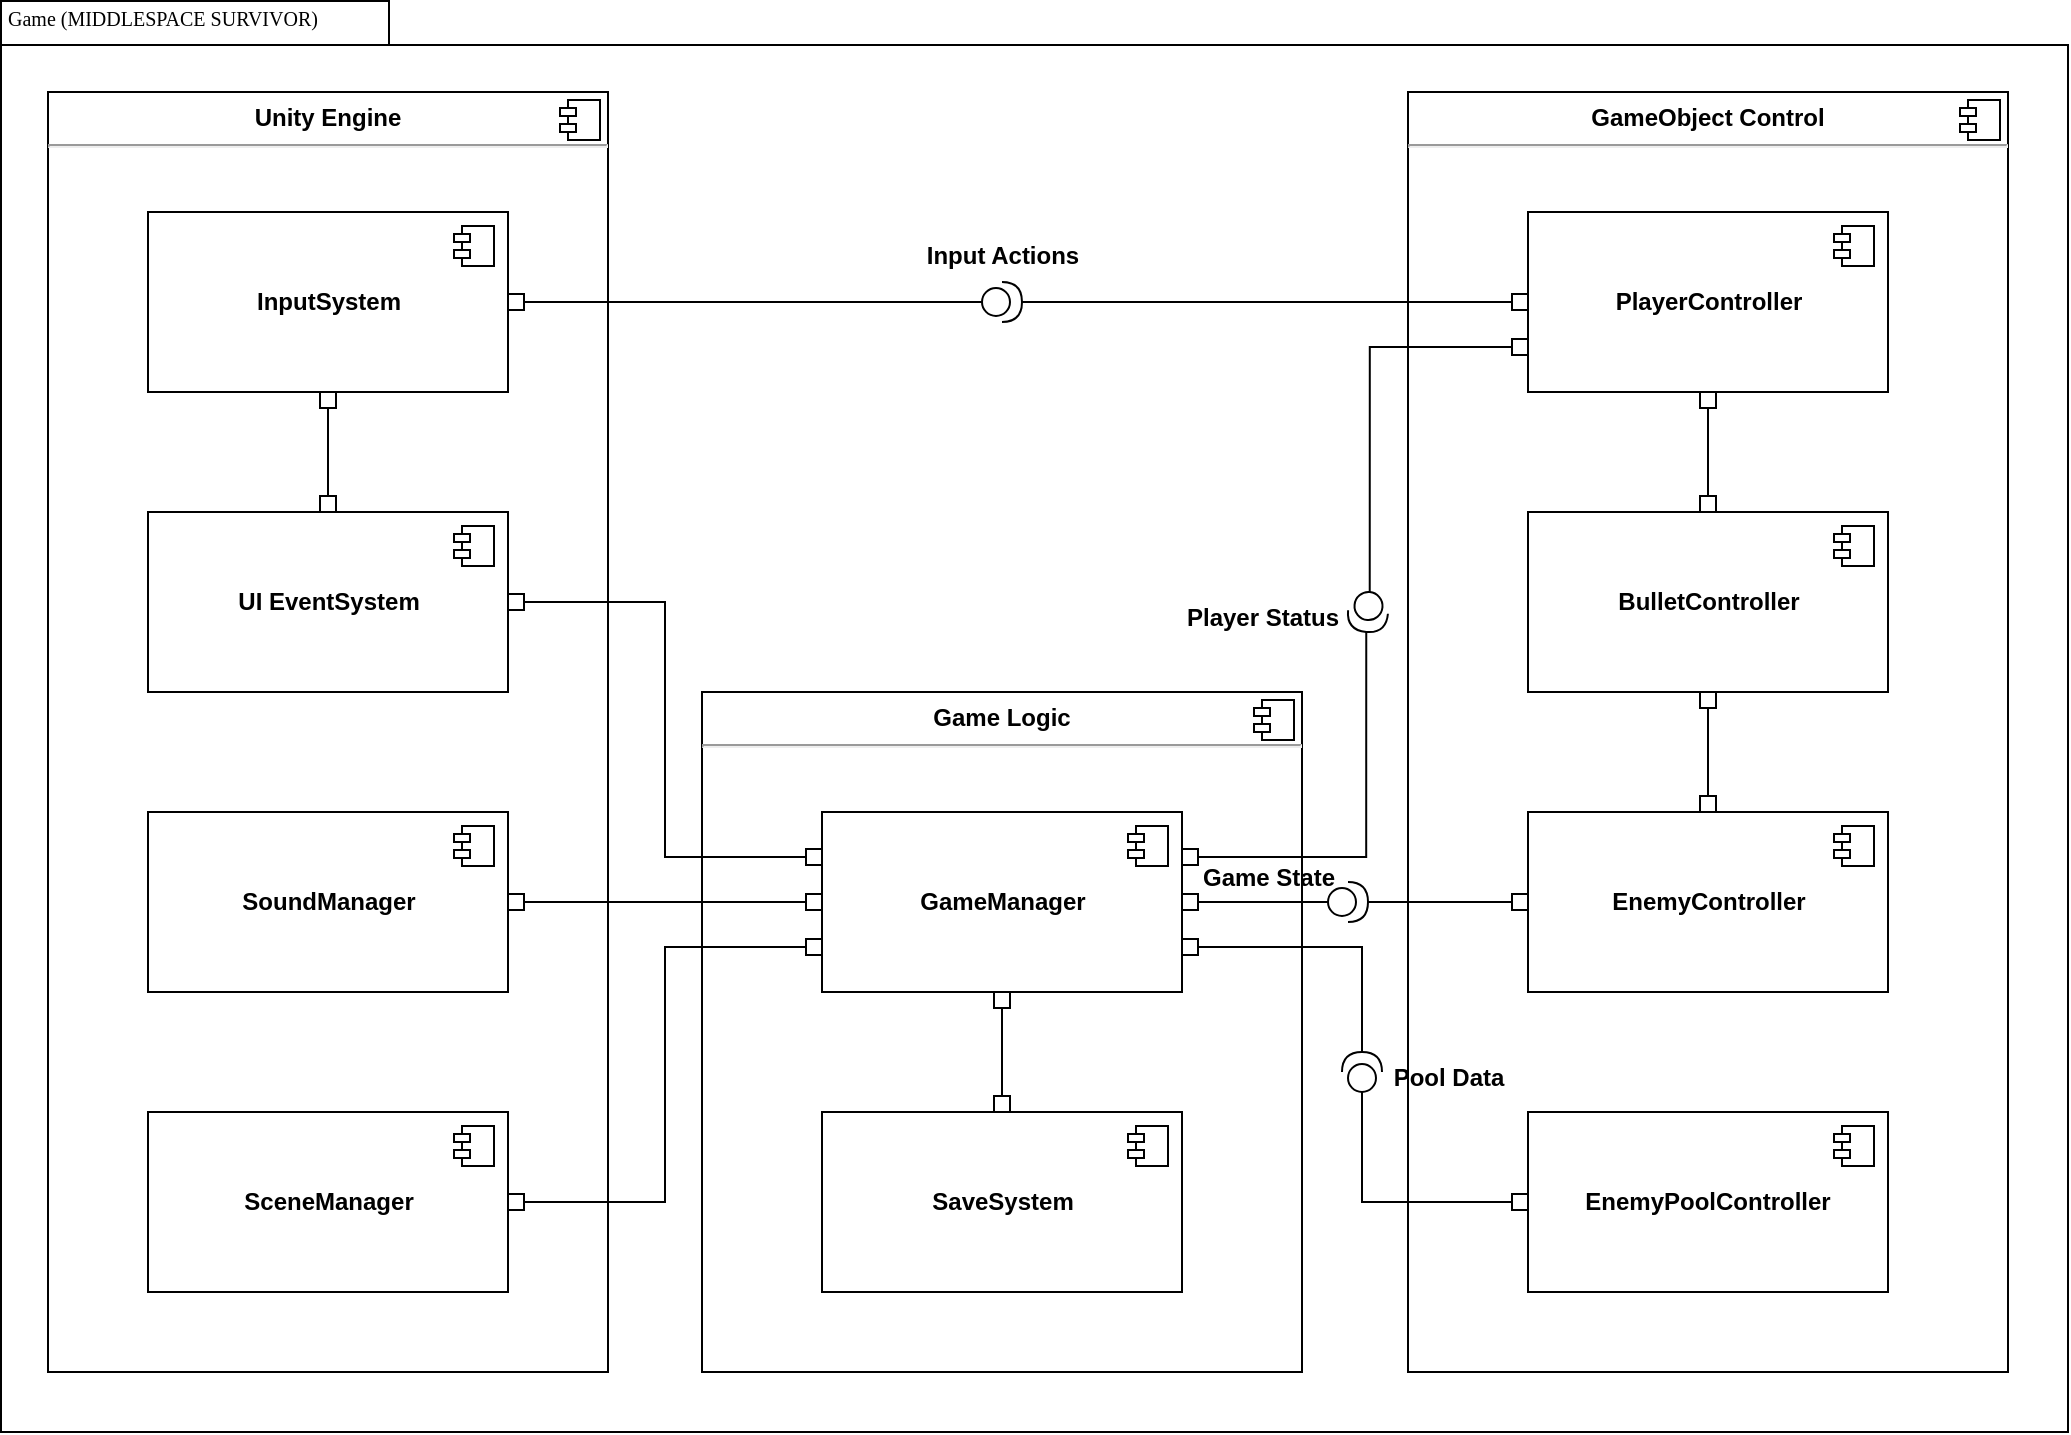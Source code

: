 <mxfile version="21.1.2" type="device">
  <diagram name="Page-1" id="b5b7bab2-c9e2-2cf4-8b2a-24fd1a2a6d21">
    <mxGraphModel dx="1418" dy="828" grid="1" gridSize="10" guides="1" tooltips="1" connect="1" arrows="1" fold="1" page="1" pageScale="1" pageWidth="827" pageHeight="1169" background="none" math="0" shadow="0">
      <root>
        <mxCell id="0" />
        <mxCell id="1" parent="0" />
        <mxCell id="6e0c8c40b5770093-72" value="" style="shape=folder;fontStyle=1;spacingTop=10;tabWidth=194;tabHeight=22;tabPosition=left;html=1;rounded=0;shadow=0;comic=0;labelBackgroundColor=none;strokeWidth=1;fillColor=none;fontFamily=Verdana;fontSize=10;align=center;" parent="1" vertex="1">
          <mxGeometry x="326.5" y="114.5" width="1033.5" height="715.5" as="geometry" />
        </mxCell>
        <mxCell id="cPn8xICKCPssiyTw_N1M-10" value="&lt;p style=&quot;margin:0px;margin-top:6px;text-align:center;&quot;&gt;&lt;b&gt;GameObject Control&lt;/b&gt;&lt;/p&gt;&lt;hr&gt;&lt;p style=&quot;margin:0px;margin-left:8px;&quot;&gt;&lt;br&gt;&lt;/p&gt;" style="align=left;overflow=fill;html=1;dropTarget=0;whiteSpace=wrap;" parent="1" vertex="1">
          <mxGeometry x="1030" y="160" width="300" height="640" as="geometry" />
        </mxCell>
        <mxCell id="cPn8xICKCPssiyTw_N1M-11" value="" style="shape=component;jettyWidth=8;jettyHeight=4;" parent="cPn8xICKCPssiyTw_N1M-10" vertex="1">
          <mxGeometry x="1" width="20" height="20" relative="1" as="geometry">
            <mxPoint x="-24" y="4" as="offset" />
          </mxGeometry>
        </mxCell>
        <mxCell id="cPn8xICKCPssiyTw_N1M-5" value="&lt;p style=&quot;margin:0px;margin-top:6px;text-align:center;&quot;&gt;&lt;b&gt;Game Logic&lt;/b&gt;&lt;/p&gt;&lt;hr&gt;&lt;p style=&quot;margin:0px;margin-left:8px;&quot;&gt;&lt;br&gt;&lt;/p&gt;" style="align=left;overflow=fill;html=1;dropTarget=0;whiteSpace=wrap;" parent="1" vertex="1">
          <mxGeometry x="677" y="460" width="300" height="340" as="geometry" />
        </mxCell>
        <mxCell id="cPn8xICKCPssiyTw_N1M-6" value="" style="shape=component;jettyWidth=8;jettyHeight=4;" parent="cPn8xICKCPssiyTw_N1M-5" vertex="1">
          <mxGeometry x="1" width="20" height="20" relative="1" as="geometry">
            <mxPoint x="-24" y="4" as="offset" />
          </mxGeometry>
        </mxCell>
        <mxCell id="6e0c8c40b5770093-73" value="Game (MIDDLESPACE SURVIVOR)" style="text;html=1;align=left;verticalAlign=top;spacingTop=-4;fontSize=10;fontFamily=Verdana" parent="1" vertex="1">
          <mxGeometry x="327.5" y="114.5" width="130" height="20" as="geometry" />
        </mxCell>
        <mxCell id="Y_9MbXlN_C-lC3VH6fa1-17" style="rounded=0;orthogonalLoop=1;jettySize=auto;html=1;exitX=0;exitY=0.5;exitDx=0;exitDy=0;entryX=0;entryY=0.75;entryDx=0;entryDy=0;startArrow=none;startFill=0;endArrow=box;endFill=0;exitPerimeter=0;edgeStyle=orthogonalEdgeStyle;" parent="1" source="cPn8xICKCPssiyTw_N1M-16" target="Y_9MbXlN_C-lC3VH6fa1-13" edge="1">
          <mxGeometry relative="1" as="geometry" />
        </mxCell>
        <mxCell id="Y_9MbXlN_C-lC3VH6fa1-26" style="edgeStyle=none;rounded=0;orthogonalLoop=1;jettySize=auto;html=1;exitX=0.5;exitY=1;exitDx=0;exitDy=0;entryX=0.5;entryY=0;entryDx=0;entryDy=0;endArrow=box;endFill=0;startArrow=box;startFill=0;" parent="1" source="Y_9MbXlN_C-lC3VH6fa1-1" target="Y_9MbXlN_C-lC3VH6fa1-11" edge="1">
          <mxGeometry relative="1" as="geometry" />
        </mxCell>
        <mxCell id="Y_9MbXlN_C-lC3VH6fa1-29" style="edgeStyle=elbowEdgeStyle;rounded=0;orthogonalLoop=1;jettySize=auto;html=1;exitX=1;exitY=0.5;exitDx=0;exitDy=0;entryX=0;entryY=0.5;entryDx=0;entryDy=0;startArrow=none;startFill=0;endArrow=box;endFill=0;" parent="1" source="-nUrAMa8Smj4EhqOPOkb-2" target="Y_9MbXlN_C-lC3VH6fa1-27" edge="1">
          <mxGeometry relative="1" as="geometry" />
        </mxCell>
        <mxCell id="Y_9MbXlN_C-lC3VH6fa1-1" value="&lt;b&gt;GameManager&lt;/b&gt;" style="html=1;dropTarget=0;" parent="1" vertex="1">
          <mxGeometry x="737" y="520" width="180" height="90" as="geometry" />
        </mxCell>
        <mxCell id="Y_9MbXlN_C-lC3VH6fa1-2" value="" style="shape=module;jettyWidth=8;jettyHeight=4;" parent="Y_9MbXlN_C-lC3VH6fa1-1" vertex="1">
          <mxGeometry x="1" width="20" height="20" relative="1" as="geometry">
            <mxPoint x="-27" y="7" as="offset" />
          </mxGeometry>
        </mxCell>
        <mxCell id="cPn8xICKCPssiyTw_N1M-3" value="&lt;p style=&quot;margin:0px;margin-top:6px;text-align:center;&quot;&gt;&lt;b&gt;Unity Engine&lt;/b&gt;&lt;/p&gt;&lt;hr&gt;&lt;p style=&quot;margin:0px;margin-left:8px;&quot;&gt;&lt;br&gt;&lt;br&gt;&lt;/p&gt;" style="align=left;overflow=fill;html=1;dropTarget=0;whiteSpace=wrap;" parent="1" vertex="1">
          <mxGeometry x="350" y="160" width="280" height="640" as="geometry" />
        </mxCell>
        <mxCell id="cPn8xICKCPssiyTw_N1M-4" value="" style="shape=component;jettyWidth=8;jettyHeight=4;" parent="cPn8xICKCPssiyTw_N1M-3" vertex="1">
          <mxGeometry x="1" width="20" height="20" relative="1" as="geometry">
            <mxPoint x="-24" y="4" as="offset" />
          </mxGeometry>
        </mxCell>
        <mxCell id="Y_9MbXlN_C-lC3VH6fa1-3" value="&lt;b&gt;SoundManager&lt;/b&gt;" style="html=1;dropTarget=0;" parent="1" vertex="1">
          <mxGeometry x="400" y="520" width="180" height="90" as="geometry" />
        </mxCell>
        <mxCell id="Y_9MbXlN_C-lC3VH6fa1-4" value="" style="shape=module;jettyWidth=8;jettyHeight=4;" parent="Y_9MbXlN_C-lC3VH6fa1-3" vertex="1">
          <mxGeometry x="1" width="20" height="20" relative="1" as="geometry">
            <mxPoint x="-27" y="7" as="offset" />
          </mxGeometry>
        </mxCell>
        <mxCell id="Y_9MbXlN_C-lC3VH6fa1-5" value="&lt;b&gt;SceneManager&lt;/b&gt;" style="html=1;dropTarget=0;" parent="1" vertex="1">
          <mxGeometry x="400" y="670" width="180" height="90" as="geometry" />
        </mxCell>
        <mxCell id="Y_9MbXlN_C-lC3VH6fa1-6" value="" style="shape=module;jettyWidth=8;jettyHeight=4;" parent="Y_9MbXlN_C-lC3VH6fa1-5" vertex="1">
          <mxGeometry x="1" width="20" height="20" relative="1" as="geometry">
            <mxPoint x="-27" y="7" as="offset" />
          </mxGeometry>
        </mxCell>
        <mxCell id="Y_9MbXlN_C-lC3VH6fa1-22" style="edgeStyle=elbowEdgeStyle;rounded=0;orthogonalLoop=1;jettySize=auto;html=1;exitX=1;exitY=0.5;exitDx=0;exitDy=0;entryX=0;entryY=0.25;entryDx=0;entryDy=0;endArrow=box;endFill=0;startArrow=box;startFill=0;" parent="1" source="Y_9MbXlN_C-lC3VH6fa1-7" target="Y_9MbXlN_C-lC3VH6fa1-1" edge="1">
          <mxGeometry relative="1" as="geometry" />
        </mxCell>
        <mxCell id="Y_9MbXlN_C-lC3VH6fa1-7" value="&lt;b&gt;UI EventSystem&lt;/b&gt;" style="html=1;dropTarget=0;" parent="1" vertex="1">
          <mxGeometry x="400" y="370" width="180" height="90" as="geometry" />
        </mxCell>
        <mxCell id="Y_9MbXlN_C-lC3VH6fa1-8" value="" style="shape=module;jettyWidth=8;jettyHeight=4;" parent="Y_9MbXlN_C-lC3VH6fa1-7" vertex="1">
          <mxGeometry x="1" width="20" height="20" relative="1" as="geometry">
            <mxPoint x="-27" y="7" as="offset" />
          </mxGeometry>
        </mxCell>
        <mxCell id="Y_9MbXlN_C-lC3VH6fa1-19" style="edgeStyle=none;rounded=0;orthogonalLoop=1;jettySize=auto;html=1;exitX=1;exitY=0.5;exitDx=0;exitDy=0;entryX=0;entryY=0;entryDx=0;entryDy=0;strokeColor=none;" parent="1" source="cPn8xICKCPssiyTw_N1M-17" target="Y_9MbXlN_C-lC3VH6fa1-13" edge="1">
          <mxGeometry relative="1" as="geometry" />
        </mxCell>
        <mxCell id="Y_9MbXlN_C-lC3VH6fa1-21" style="edgeStyle=none;rounded=0;orthogonalLoop=1;jettySize=auto;html=1;exitX=0.5;exitY=1;exitDx=0;exitDy=0;entryX=0.5;entryY=0;entryDx=0;entryDy=0;startArrow=box;startFill=0;endArrow=box;endFill=0;" parent="1" source="Y_9MbXlN_C-lC3VH6fa1-9" target="Y_9MbXlN_C-lC3VH6fa1-7" edge="1">
          <mxGeometry relative="1" as="geometry" />
        </mxCell>
        <mxCell id="Y_9MbXlN_C-lC3VH6fa1-9" value="&lt;b&gt;InputSystem&lt;/b&gt;" style="html=1;dropTarget=0;" parent="1" vertex="1">
          <mxGeometry x="400" y="220" width="180" height="90" as="geometry" />
        </mxCell>
        <mxCell id="Y_9MbXlN_C-lC3VH6fa1-10" value="" style="shape=module;jettyWidth=8;jettyHeight=4;" parent="Y_9MbXlN_C-lC3VH6fa1-9" vertex="1">
          <mxGeometry x="1" width="20" height="20" relative="1" as="geometry">
            <mxPoint x="-27" y="7" as="offset" />
          </mxGeometry>
        </mxCell>
        <mxCell id="Y_9MbXlN_C-lC3VH6fa1-11" value="&lt;b&gt;SaveSystem&lt;/b&gt;" style="html=1;dropTarget=0;" parent="1" vertex="1">
          <mxGeometry x="737" y="670" width="180" height="90" as="geometry" />
        </mxCell>
        <mxCell id="Y_9MbXlN_C-lC3VH6fa1-12" value="" style="shape=module;jettyWidth=8;jettyHeight=4;" parent="Y_9MbXlN_C-lC3VH6fa1-11" vertex="1">
          <mxGeometry x="1" width="20" height="20" relative="1" as="geometry">
            <mxPoint x="-27" y="7" as="offset" />
          </mxGeometry>
        </mxCell>
        <mxCell id="Y_9MbXlN_C-lC3VH6fa1-25" style="edgeStyle=none;rounded=0;orthogonalLoop=1;jettySize=auto;html=1;exitX=0.5;exitY=1;exitDx=0;exitDy=0;entryX=0.5;entryY=0;entryDx=0;entryDy=0;endArrow=box;endFill=0;startArrow=box;startFill=0;" parent="1" source="Y_9MbXlN_C-lC3VH6fa1-13" target="Y_9MbXlN_C-lC3VH6fa1-15" edge="1">
          <mxGeometry relative="1" as="geometry" />
        </mxCell>
        <mxCell id="Y_9MbXlN_C-lC3VH6fa1-13" value="&lt;b&gt;PlayerController&lt;/b&gt;" style="html=1;dropTarget=0;" parent="1" vertex="1">
          <mxGeometry x="1090" y="220" width="180" height="90" as="geometry" />
        </mxCell>
        <mxCell id="Y_9MbXlN_C-lC3VH6fa1-14" value="" style="shape=module;jettyWidth=8;jettyHeight=4;" parent="Y_9MbXlN_C-lC3VH6fa1-13" vertex="1">
          <mxGeometry x="1" width="20" height="20" relative="1" as="geometry">
            <mxPoint x="-27" y="7" as="offset" />
          </mxGeometry>
        </mxCell>
        <mxCell id="Y_9MbXlN_C-lC3VH6fa1-15" value="&lt;b&gt;BulletController&lt;/b&gt;" style="html=1;dropTarget=0;" parent="1" vertex="1">
          <mxGeometry x="1090" y="370" width="180" height="90" as="geometry" />
        </mxCell>
        <mxCell id="Y_9MbXlN_C-lC3VH6fa1-16" value="" style="shape=module;jettyWidth=8;jettyHeight=4;" parent="Y_9MbXlN_C-lC3VH6fa1-15" vertex="1">
          <mxGeometry x="1" width="20" height="20" relative="1" as="geometry">
            <mxPoint x="-27" y="7" as="offset" />
          </mxGeometry>
        </mxCell>
        <mxCell id="Y_9MbXlN_C-lC3VH6fa1-30" style="edgeStyle=none;rounded=0;orthogonalLoop=1;jettySize=auto;html=1;exitX=0.5;exitY=0;exitDx=0;exitDy=0;entryX=0.5;entryY=1;entryDx=0;entryDy=0;endArrow=box;endFill=0;startArrow=box;startFill=0;" parent="1" source="Y_9MbXlN_C-lC3VH6fa1-27" target="Y_9MbXlN_C-lC3VH6fa1-15" edge="1">
          <mxGeometry relative="1" as="geometry" />
        </mxCell>
        <mxCell id="Y_9MbXlN_C-lC3VH6fa1-27" value="&lt;b&gt;EnemyController&lt;/b&gt;" style="html=1;dropTarget=0;" parent="1" vertex="1">
          <mxGeometry x="1090" y="520" width="180" height="90" as="geometry" />
        </mxCell>
        <mxCell id="Y_9MbXlN_C-lC3VH6fa1-28" value="" style="shape=module;jettyWidth=8;jettyHeight=4;" parent="Y_9MbXlN_C-lC3VH6fa1-27" vertex="1">
          <mxGeometry x="1" width="20" height="20" relative="1" as="geometry">
            <mxPoint x="-27" y="7" as="offset" />
          </mxGeometry>
        </mxCell>
        <mxCell id="Y_9MbXlN_C-lC3VH6fa1-23" style="edgeStyle=elbowEdgeStyle;rounded=0;orthogonalLoop=1;jettySize=auto;html=1;exitX=0;exitY=0.75;exitDx=0;exitDy=0;entryX=1;entryY=0.5;entryDx=0;entryDy=0;endArrow=box;endFill=0;startArrow=box;startFill=0;" parent="1" source="Y_9MbXlN_C-lC3VH6fa1-1" target="Y_9MbXlN_C-lC3VH6fa1-5" edge="1">
          <mxGeometry relative="1" as="geometry" />
        </mxCell>
        <mxCell id="Y_9MbXlN_C-lC3VH6fa1-24" style="edgeStyle=none;rounded=0;orthogonalLoop=1;jettySize=auto;html=1;exitX=0;exitY=0.5;exitDx=0;exitDy=0;entryX=1;entryY=0.5;entryDx=0;entryDy=0;endArrow=box;endFill=0;startArrow=box;startFill=0;" parent="1" source="Y_9MbXlN_C-lC3VH6fa1-1" target="Y_9MbXlN_C-lC3VH6fa1-3" edge="1">
          <mxGeometry relative="1" as="geometry" />
        </mxCell>
        <mxCell id="Y_9MbXlN_C-lC3VH6fa1-20" style="edgeStyle=none;rounded=0;orthogonalLoop=1;jettySize=auto;html=1;exitX=1;exitY=0.5;exitDx=0;exitDy=0;entryX=0;entryY=0.5;entryDx=0;entryDy=0;endArrow=box;endFill=0;startArrow=none;startFill=0;jumpStyle=none;" parent="1" source="cPn8xICKCPssiyTw_N1M-14" target="Y_9MbXlN_C-lC3VH6fa1-13" edge="1">
          <mxGeometry relative="1" as="geometry" />
        </mxCell>
        <mxCell id="cPn8xICKCPssiyTw_N1M-9" style="edgeStyle=orthogonalEdgeStyle;rounded=0;orthogonalLoop=1;jettySize=auto;html=1;exitX=1;exitY=0.5;exitDx=0;exitDy=0;entryX=1;entryY=0.75;entryDx=0;entryDy=0;endArrow=box;endFill=0;startArrow=none;startFill=0;exitPerimeter=0;" parent="1" source="cPn8xICKCPssiyTw_N1M-24" target="Y_9MbXlN_C-lC3VH6fa1-1" edge="1">
          <mxGeometry relative="1" as="geometry" />
        </mxCell>
        <mxCell id="cPn8xICKCPssiyTw_N1M-26" style="edgeStyle=orthogonalEdgeStyle;rounded=0;orthogonalLoop=1;jettySize=auto;html=1;exitX=0;exitY=0.5;exitDx=0;exitDy=0;entryX=0;entryY=0.5;entryDx=0;entryDy=0;entryPerimeter=0;endArrow=none;endFill=0;startArrow=box;startFill=0;" parent="1" source="cPn8xICKCPssiyTw_N1M-7" target="cPn8xICKCPssiyTw_N1M-24" edge="1">
          <mxGeometry relative="1" as="geometry" />
        </mxCell>
        <mxCell id="cPn8xICKCPssiyTw_N1M-7" value="&lt;b&gt;EnemyPoolController&lt;/b&gt;" style="html=1;dropTarget=0;whiteSpace=wrap;" parent="1" vertex="1">
          <mxGeometry x="1090" y="670" width="180" height="90" as="geometry" />
        </mxCell>
        <mxCell id="cPn8xICKCPssiyTw_N1M-8" value="" style="shape=module;jettyWidth=8;jettyHeight=4;" parent="cPn8xICKCPssiyTw_N1M-7" vertex="1">
          <mxGeometry x="1" width="20" height="20" relative="1" as="geometry">
            <mxPoint x="-27" y="7" as="offset" />
          </mxGeometry>
        </mxCell>
        <mxCell id="cPn8xICKCPssiyTw_N1M-15" value="" style="edgeStyle=none;rounded=0;orthogonalLoop=1;jettySize=auto;html=1;exitX=1;exitY=0.5;exitDx=0;exitDy=0;entryX=0;entryY=0.5;entryDx=0;entryDy=0;endArrow=none;endFill=0;startArrow=box;startFill=0;jumpStyle=none;" parent="1" source="Y_9MbXlN_C-lC3VH6fa1-9" target="cPn8xICKCPssiyTw_N1M-14" edge="1">
          <mxGeometry relative="1" as="geometry">
            <mxPoint x="580" y="265" as="sourcePoint" />
            <mxPoint x="1090" y="265" as="targetPoint" />
          </mxGeometry>
        </mxCell>
        <mxCell id="cPn8xICKCPssiyTw_N1M-14" value="" style="shape=providedRequiredInterface;html=1;verticalLabelPosition=bottom;sketch=0;direction=east;" parent="1" vertex="1">
          <mxGeometry x="817" y="255" width="20" height="20" as="geometry" />
        </mxCell>
        <mxCell id="cPn8xICKCPssiyTw_N1M-18" value="" style="edgeStyle=none;rounded=0;orthogonalLoop=1;jettySize=auto;html=1;exitX=1;exitY=0.5;exitDx=0;exitDy=0;entryX=0;entryY=0;entryDx=0;entryDy=0;strokeColor=none;" parent="1" source="Y_9MbXlN_C-lC3VH6fa1-9" target="cPn8xICKCPssiyTw_N1M-17" edge="1">
          <mxGeometry relative="1" as="geometry">
            <mxPoint x="580" y="265" as="sourcePoint" />
            <mxPoint x="1090" y="220" as="targetPoint" />
          </mxGeometry>
        </mxCell>
        <mxCell id="cPn8xICKCPssiyTw_N1M-17" value="Input Actions" style="text;align=center;fontStyle=1;verticalAlign=middle;spacingLeft=3;spacingRight=3;strokeColor=none;rotatable=0;points=[[0,0.5],[1,0.5]];portConstraint=eastwest;html=1;" parent="1" vertex="1">
          <mxGeometry x="787" y="229" width="80" height="26" as="geometry" />
        </mxCell>
        <mxCell id="cPn8xICKCPssiyTw_N1M-19" value="" style="rounded=0;orthogonalLoop=1;jettySize=auto;html=1;exitX=1;exitY=0.25;exitDx=0;exitDy=0;entryX=1;entryY=0.5;entryDx=0;entryDy=0;startArrow=box;startFill=0;endArrow=none;endFill=0;entryPerimeter=0;edgeStyle=orthogonalEdgeStyle;" parent="1" source="Y_9MbXlN_C-lC3VH6fa1-1" target="cPn8xICKCPssiyTw_N1M-16" edge="1">
          <mxGeometry relative="1" as="geometry">
            <mxPoint x="917" y="543" as="sourcePoint" />
            <mxPoint x="1090" y="288" as="targetPoint" />
          </mxGeometry>
        </mxCell>
        <mxCell id="cPn8xICKCPssiyTw_N1M-16" value="" style="shape=providedRequiredInterface;html=1;verticalLabelPosition=bottom;sketch=0;direction=south;rotation=5;" parent="1" vertex="1">
          <mxGeometry x="1000" y="410" width="20" height="20" as="geometry" />
        </mxCell>
        <mxCell id="cPn8xICKCPssiyTw_N1M-23" value="Player Status" style="text;align=center;fontStyle=1;verticalAlign=middle;spacingLeft=3;spacingRight=3;strokeColor=none;rotatable=0;points=[[0,0.5],[1,0.5]];portConstraint=eastwest;html=1;" parent="1" vertex="1">
          <mxGeometry x="917" y="410" width="80" height="26" as="geometry" />
        </mxCell>
        <mxCell id="cPn8xICKCPssiyTw_N1M-24" value="" style="shape=providedRequiredInterface;html=1;verticalLabelPosition=bottom;sketch=0;direction=north;" parent="1" vertex="1">
          <mxGeometry x="997" y="640" width="20" height="20" as="geometry" />
        </mxCell>
        <mxCell id="cPn8xICKCPssiyTw_N1M-27" value="Pool Data" style="text;align=center;fontStyle=1;verticalAlign=middle;spacingLeft=3;spacingRight=3;strokeColor=none;rotatable=0;points=[[0,0.5],[1,0.5]];portConstraint=eastwest;html=1;" parent="1" vertex="1">
          <mxGeometry x="1010" y="640" width="80" height="26" as="geometry" />
        </mxCell>
        <mxCell id="-nUrAMa8Smj4EhqOPOkb-1" value="" style="edgeStyle=elbowEdgeStyle;rounded=0;orthogonalLoop=1;jettySize=auto;html=1;exitX=1;exitY=0.5;exitDx=0;exitDy=0;entryX=0;entryY=0.5;entryDx=0;entryDy=0;startArrow=box;startFill=0;endArrow=none;endFill=0;" edge="1" parent="1" source="Y_9MbXlN_C-lC3VH6fa1-1" target="-nUrAMa8Smj4EhqOPOkb-2">
          <mxGeometry relative="1" as="geometry">
            <mxPoint x="917" y="565" as="sourcePoint" />
            <mxPoint x="1090" y="565" as="targetPoint" />
          </mxGeometry>
        </mxCell>
        <mxCell id="-nUrAMa8Smj4EhqOPOkb-2" value="" style="shape=providedRequiredInterface;html=1;verticalLabelPosition=bottom;sketch=0;" vertex="1" parent="1">
          <mxGeometry x="990" y="555" width="20" height="20" as="geometry" />
        </mxCell>
        <mxCell id="-nUrAMa8Smj4EhqOPOkb-3" value="Game State" style="text;align=center;fontStyle=1;verticalAlign=middle;spacingLeft=3;spacingRight=3;strokeColor=none;rotatable=0;points=[[0,0.5],[1,0.5]];portConstraint=eastwest;html=1;" vertex="1" parent="1">
          <mxGeometry x="920" y="540" width="80" height="26" as="geometry" />
        </mxCell>
      </root>
    </mxGraphModel>
  </diagram>
</mxfile>
